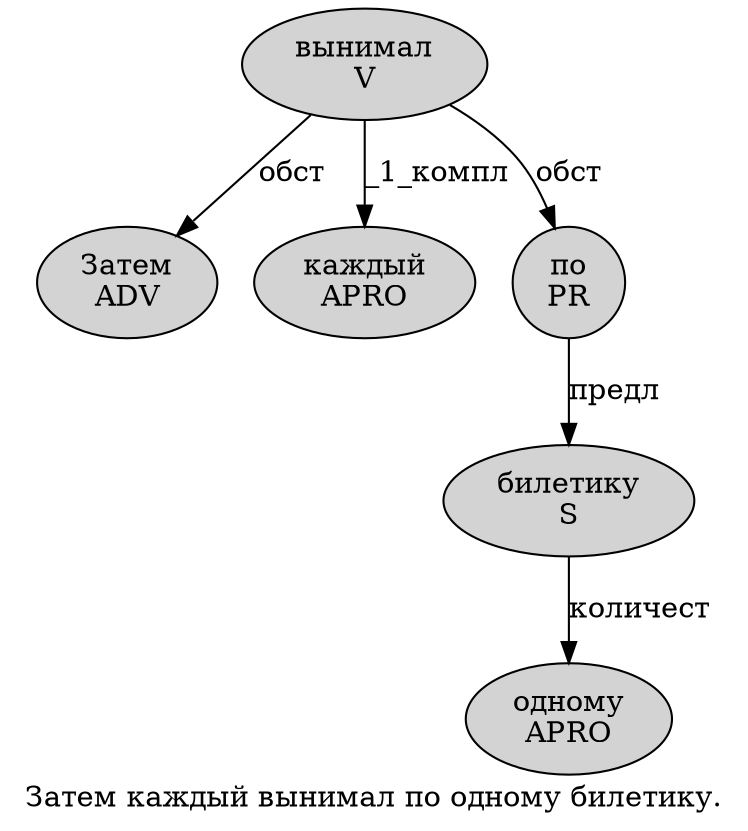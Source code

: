 digraph SENTENCE_1485 {
	graph [label="Затем каждый вынимал по одному билетику."]
	node [style=filled]
		0 [label="Затем
ADV" color="" fillcolor=lightgray penwidth=1 shape=ellipse]
		1 [label="каждый
APRO" color="" fillcolor=lightgray penwidth=1 shape=ellipse]
		2 [label="вынимал
V" color="" fillcolor=lightgray penwidth=1 shape=ellipse]
		3 [label="по
PR" color="" fillcolor=lightgray penwidth=1 shape=ellipse]
		4 [label="одному
APRO" color="" fillcolor=lightgray penwidth=1 shape=ellipse]
		5 [label="билетику
S" color="" fillcolor=lightgray penwidth=1 shape=ellipse]
			3 -> 5 [label="предл"]
			2 -> 0 [label="обст"]
			2 -> 1 [label="_1_компл"]
			2 -> 3 [label="обст"]
			5 -> 4 [label="количест"]
}